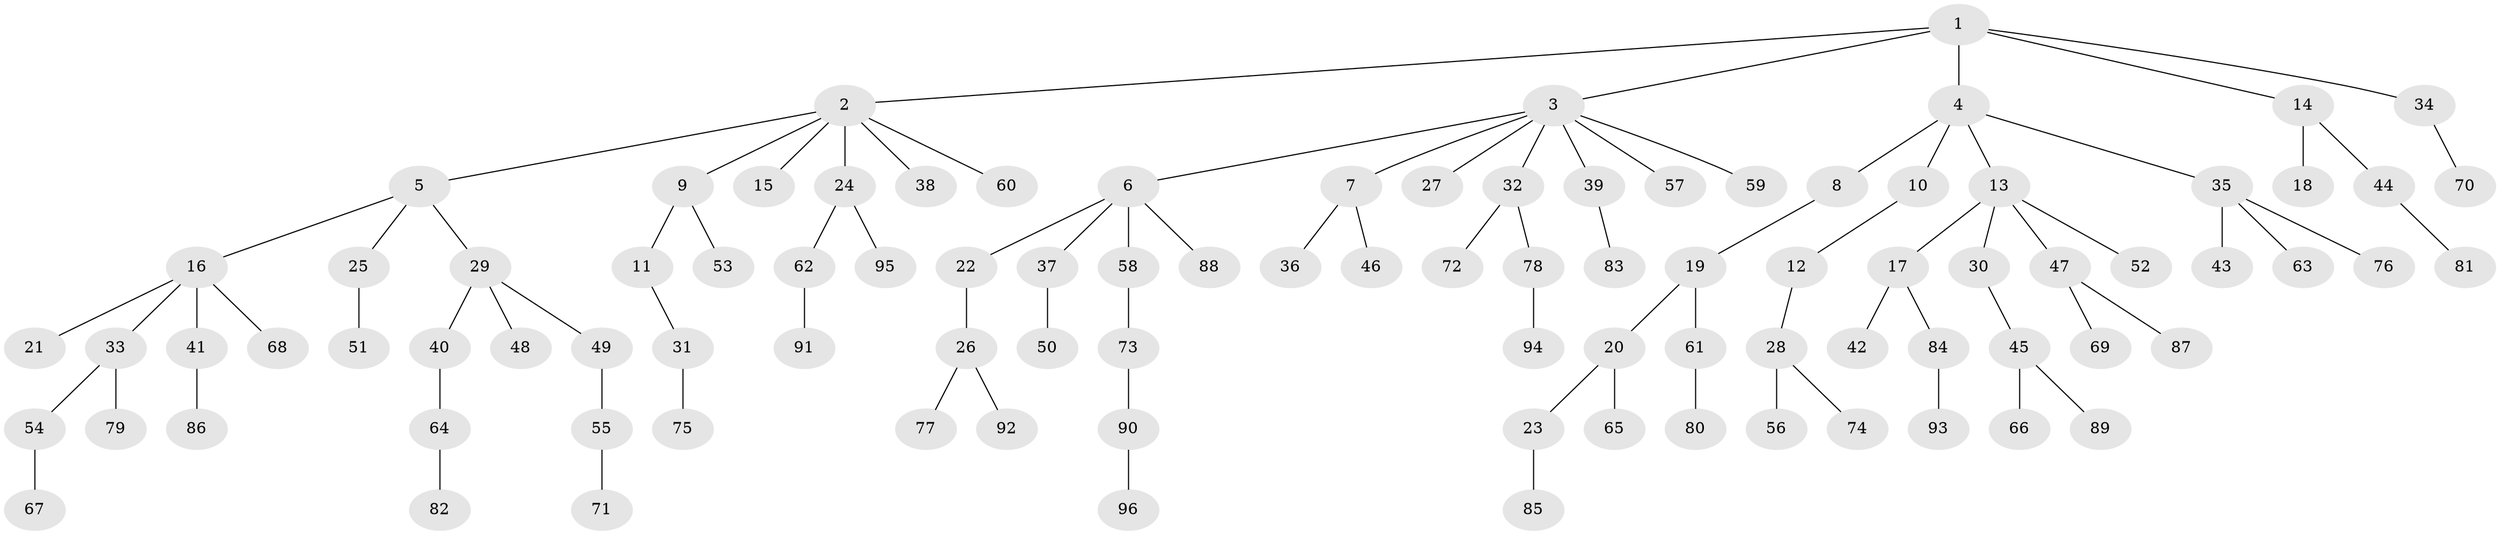 // Generated by graph-tools (version 1.1) at 2025/50/03/09/25 03:50:24]
// undirected, 96 vertices, 95 edges
graph export_dot {
graph [start="1"]
  node [color=gray90,style=filled];
  1;
  2;
  3;
  4;
  5;
  6;
  7;
  8;
  9;
  10;
  11;
  12;
  13;
  14;
  15;
  16;
  17;
  18;
  19;
  20;
  21;
  22;
  23;
  24;
  25;
  26;
  27;
  28;
  29;
  30;
  31;
  32;
  33;
  34;
  35;
  36;
  37;
  38;
  39;
  40;
  41;
  42;
  43;
  44;
  45;
  46;
  47;
  48;
  49;
  50;
  51;
  52;
  53;
  54;
  55;
  56;
  57;
  58;
  59;
  60;
  61;
  62;
  63;
  64;
  65;
  66;
  67;
  68;
  69;
  70;
  71;
  72;
  73;
  74;
  75;
  76;
  77;
  78;
  79;
  80;
  81;
  82;
  83;
  84;
  85;
  86;
  87;
  88;
  89;
  90;
  91;
  92;
  93;
  94;
  95;
  96;
  1 -- 2;
  1 -- 3;
  1 -- 4;
  1 -- 14;
  1 -- 34;
  2 -- 5;
  2 -- 9;
  2 -- 15;
  2 -- 24;
  2 -- 38;
  2 -- 60;
  3 -- 6;
  3 -- 7;
  3 -- 27;
  3 -- 32;
  3 -- 39;
  3 -- 57;
  3 -- 59;
  4 -- 8;
  4 -- 10;
  4 -- 13;
  4 -- 35;
  5 -- 16;
  5 -- 25;
  5 -- 29;
  6 -- 22;
  6 -- 37;
  6 -- 58;
  6 -- 88;
  7 -- 36;
  7 -- 46;
  8 -- 19;
  9 -- 11;
  9 -- 53;
  10 -- 12;
  11 -- 31;
  12 -- 28;
  13 -- 17;
  13 -- 30;
  13 -- 47;
  13 -- 52;
  14 -- 18;
  14 -- 44;
  16 -- 21;
  16 -- 33;
  16 -- 41;
  16 -- 68;
  17 -- 42;
  17 -- 84;
  19 -- 20;
  19 -- 61;
  20 -- 23;
  20 -- 65;
  22 -- 26;
  23 -- 85;
  24 -- 62;
  24 -- 95;
  25 -- 51;
  26 -- 77;
  26 -- 92;
  28 -- 56;
  28 -- 74;
  29 -- 40;
  29 -- 48;
  29 -- 49;
  30 -- 45;
  31 -- 75;
  32 -- 72;
  32 -- 78;
  33 -- 54;
  33 -- 79;
  34 -- 70;
  35 -- 43;
  35 -- 63;
  35 -- 76;
  37 -- 50;
  39 -- 83;
  40 -- 64;
  41 -- 86;
  44 -- 81;
  45 -- 66;
  45 -- 89;
  47 -- 69;
  47 -- 87;
  49 -- 55;
  54 -- 67;
  55 -- 71;
  58 -- 73;
  61 -- 80;
  62 -- 91;
  64 -- 82;
  73 -- 90;
  78 -- 94;
  84 -- 93;
  90 -- 96;
}
